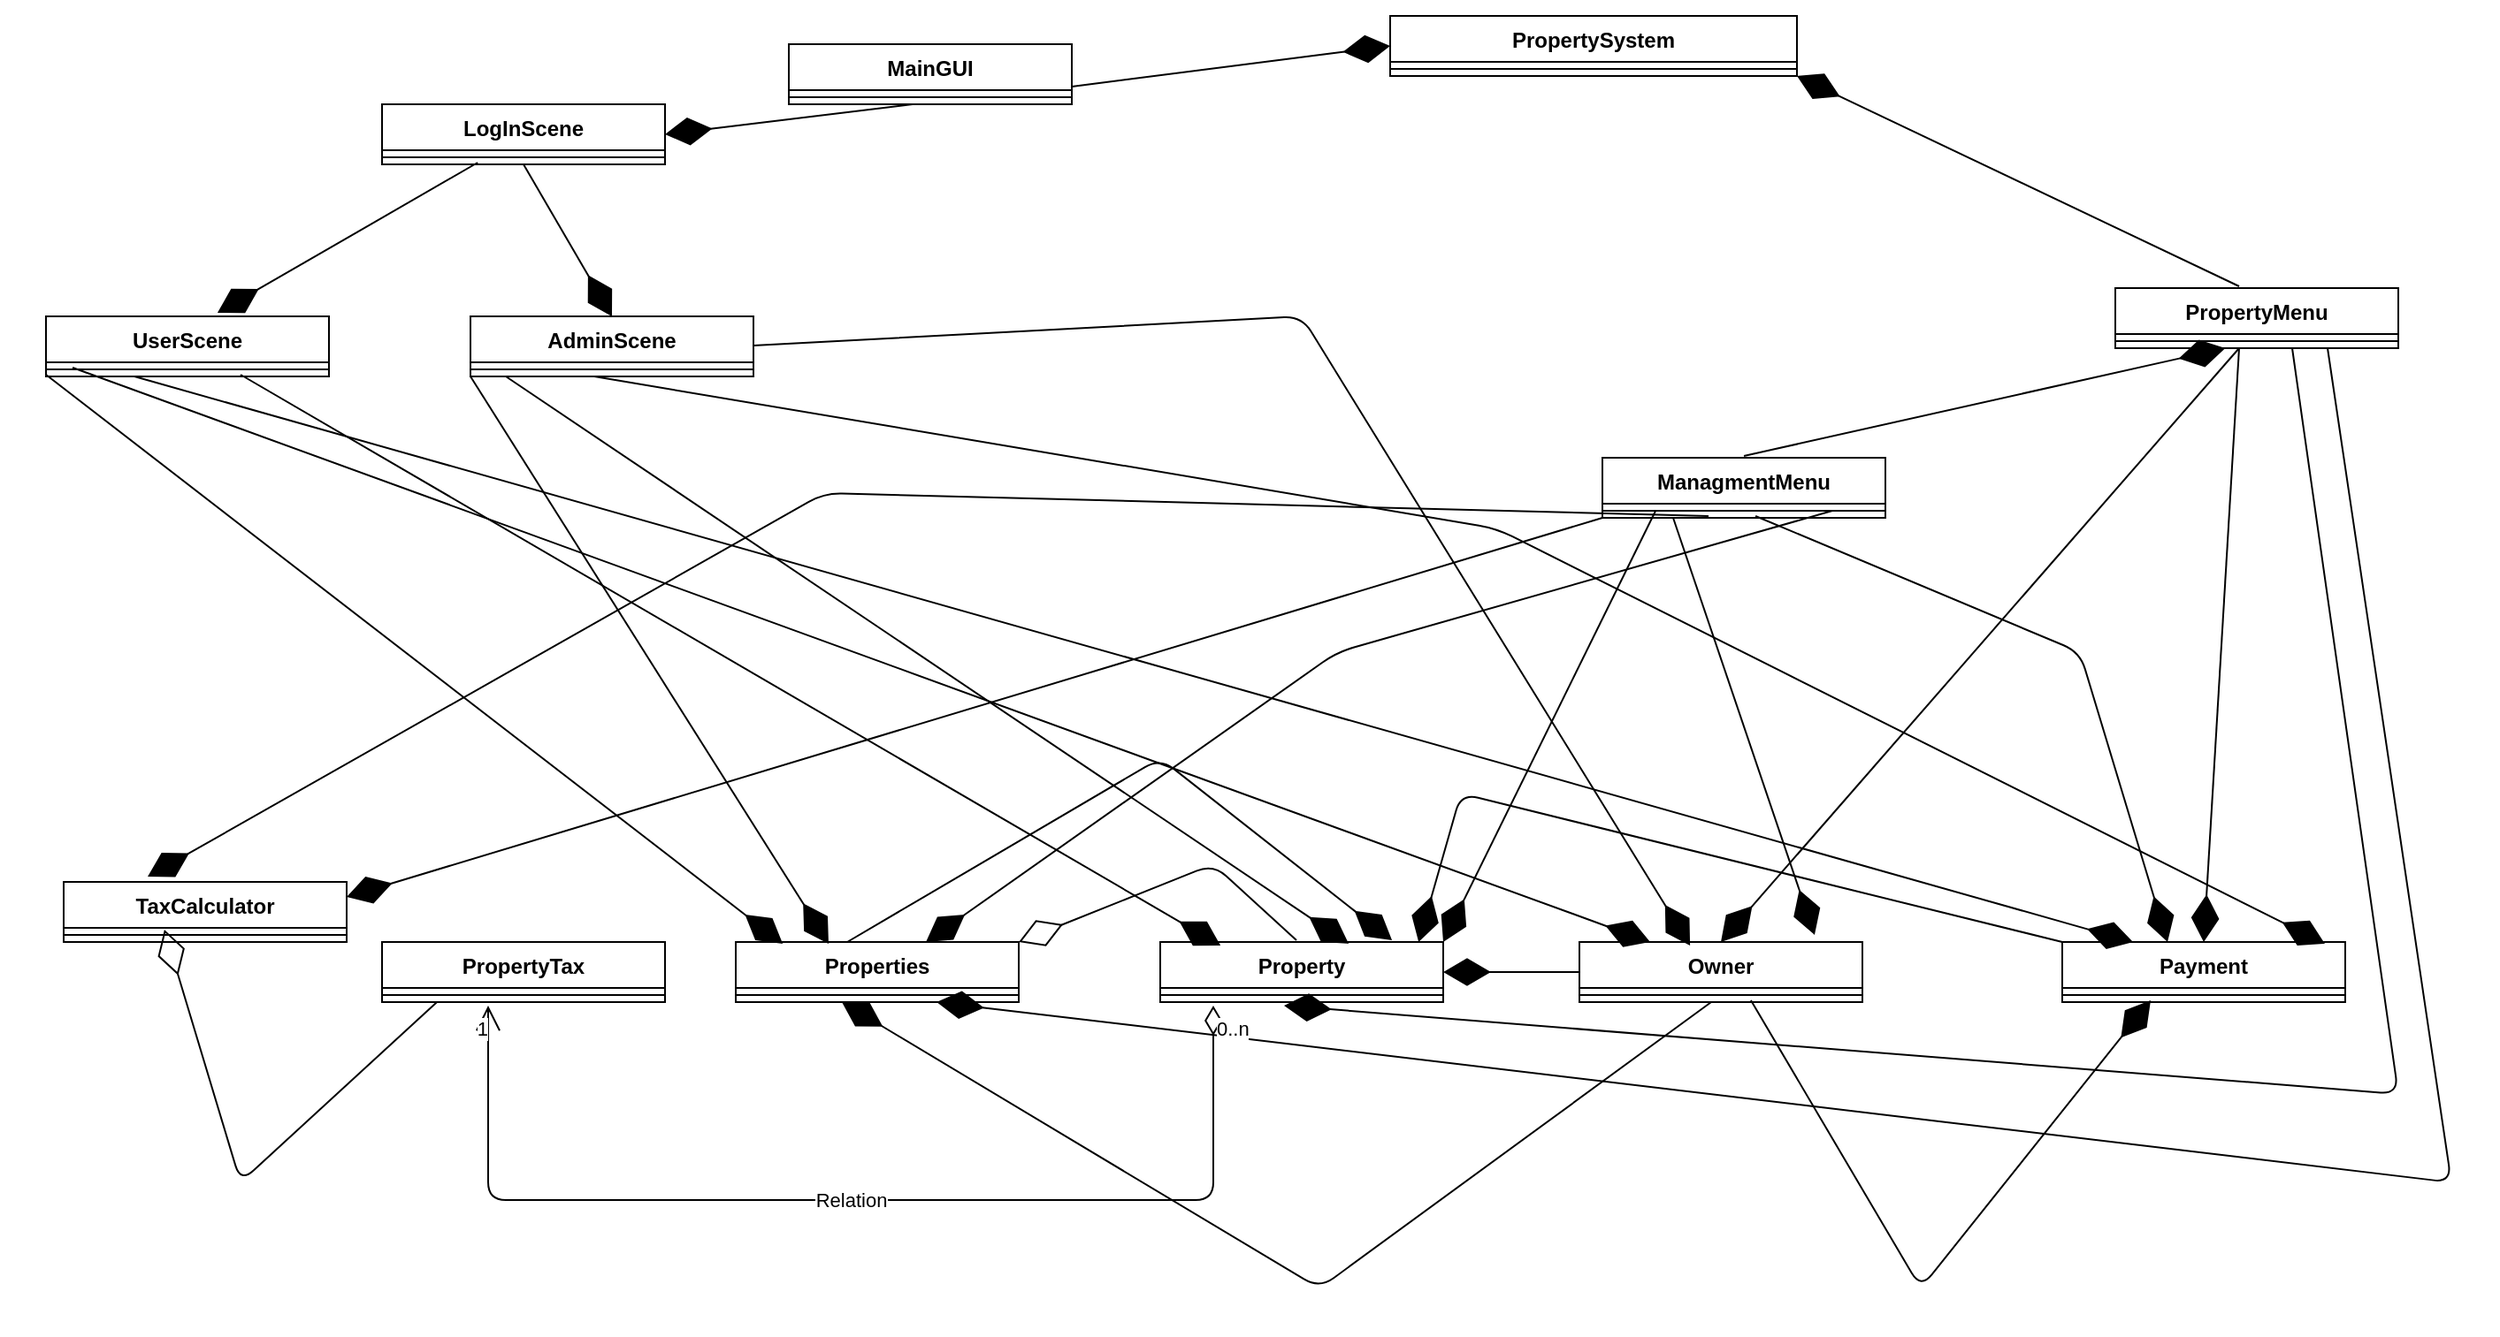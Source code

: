 <mxfile version="13.7.9" type="device"><diagram name="Page-1" id="929967ad-93f9-6ef4-fab6-5d389245f69c"><mxGraphModel dx="3135.5" dy="764" grid="1" gridSize="10" guides="1" tooltips="1" connect="1" arrows="1" fold="1" page="1" pageScale="1.5" pageWidth="1169" pageHeight="826" background="none" math="0" shadow="0"><root><mxCell id="0" style=";html=1;"/><mxCell id="1" style=";html=1;" parent="0"/><mxCell id="oKnemLem4CL_XWiPOpRY-87" value="PropertySystem" style="swimlane;fontStyle=1;align=center;verticalAlign=top;childLayout=stackLayout;horizontal=1;startSize=26;horizontalStack=0;resizeParent=1;resizeParentMax=0;resizeLast=0;collapsible=1;marginBottom=0;" vertex="1" parent="1"><mxGeometry x="770" y="20" width="230" height="34" as="geometry"/></mxCell><mxCell id="oKnemLem4CL_XWiPOpRY-88" value="" style="line;strokeWidth=1;fillColor=none;align=left;verticalAlign=middle;spacingTop=-1;spacingLeft=3;spacingRight=3;rotatable=0;labelPosition=right;points=[];portConstraint=eastwest;" vertex="1" parent="oKnemLem4CL_XWiPOpRY-87"><mxGeometry y="26" width="230" height="8" as="geometry"/></mxCell><mxCell id="oKnemLem4CL_XWiPOpRY-85" value="ManagmentMenu" style="swimlane;fontStyle=1;align=center;verticalAlign=top;childLayout=stackLayout;horizontal=1;startSize=26;horizontalStack=0;resizeParent=1;resizeParentMax=0;resizeLast=0;collapsible=1;marginBottom=0;" vertex="1" parent="1"><mxGeometry x="890" y="270" width="160" height="34" as="geometry"/></mxCell><mxCell id="oKnemLem4CL_XWiPOpRY-86" value="" style="line;strokeWidth=1;fillColor=none;align=left;verticalAlign=middle;spacingTop=-1;spacingLeft=3;spacingRight=3;rotatable=0;labelPosition=right;points=[];portConstraint=eastwest;" vertex="1" parent="oKnemLem4CL_XWiPOpRY-85"><mxGeometry y="26" width="160" height="8" as="geometry"/></mxCell><mxCell id="oKnemLem4CL_XWiPOpRY-122" value="" style="endArrow=diamondThin;endFill=1;endSize=24;html=1;entryX=0.831;entryY=-0.118;entryDx=0;entryDy=0;entryPerimeter=0;" edge="1" parent="oKnemLem4CL_XWiPOpRY-85" target="oKnemLem4CL_XWiPOpRY-75"><mxGeometry width="160" relative="1" as="geometry"><mxPoint x="40" y="34" as="sourcePoint"/><mxPoint x="200" y="34" as="targetPoint"/></mxGeometry></mxCell><mxCell id="oKnemLem4CL_XWiPOpRY-123" value="" style="endArrow=diamondThin;endFill=1;endSize=24;html=1;entryX=0.297;entryY=-0.088;entryDx=0;entryDy=0;entryPerimeter=0;" edge="1" parent="oKnemLem4CL_XWiPOpRY-85" target="oKnemLem4CL_XWiPOpRY-71"><mxGeometry width="160" relative="1" as="geometry"><mxPoint x="60" y="33" as="sourcePoint"/><mxPoint x="220" y="33" as="targetPoint"/><Array as="points"><mxPoint x="-440" y="20"/></Array></mxGeometry></mxCell><mxCell id="oKnemLem4CL_XWiPOpRY-71" value="TaxCalculator" style="swimlane;fontStyle=1;align=center;verticalAlign=top;childLayout=stackLayout;horizontal=1;startSize=26;horizontalStack=0;resizeParent=1;resizeParentMax=0;resizeLast=0;collapsible=1;marginBottom=0;" vertex="1" parent="1"><mxGeometry x="20" y="510" width="160" height="34" as="geometry"/></mxCell><mxCell id="oKnemLem4CL_XWiPOpRY-72" value="" style="line;strokeWidth=1;fillColor=none;align=left;verticalAlign=middle;spacingTop=-1;spacingLeft=3;spacingRight=3;rotatable=0;labelPosition=right;points=[];portConstraint=eastwest;" vertex="1" parent="oKnemLem4CL_XWiPOpRY-71"><mxGeometry y="26" width="160" height="8" as="geometry"/></mxCell><mxCell id="oKnemLem4CL_XWiPOpRY-81" value="Properties" style="swimlane;fontStyle=1;align=center;verticalAlign=top;childLayout=stackLayout;horizontal=1;startSize=26;horizontalStack=0;resizeParent=1;resizeParentMax=0;resizeLast=0;collapsible=1;marginBottom=0;" vertex="1" parent="1"><mxGeometry x="400" y="544" width="160" height="34" as="geometry"/></mxCell><mxCell id="oKnemLem4CL_XWiPOpRY-82" value="" style="line;strokeWidth=1;fillColor=none;align=left;verticalAlign=middle;spacingTop=-1;spacingLeft=3;spacingRight=3;rotatable=0;labelPosition=right;points=[];portConstraint=eastwest;" vertex="1" parent="oKnemLem4CL_XWiPOpRY-81"><mxGeometry y="26" width="160" height="8" as="geometry"/></mxCell><mxCell id="oKnemLem4CL_XWiPOpRY-73" value="PropertyTax" style="swimlane;fontStyle=1;align=center;verticalAlign=top;childLayout=stackLayout;horizontal=1;startSize=26;horizontalStack=0;resizeParent=1;resizeParentMax=0;resizeLast=0;collapsible=1;marginBottom=0;" vertex="1" parent="1"><mxGeometry x="200" y="544" width="160" height="34" as="geometry"/></mxCell><mxCell id="oKnemLem4CL_XWiPOpRY-74" value="" style="line;strokeWidth=1;fillColor=none;align=left;verticalAlign=middle;spacingTop=-1;spacingLeft=3;spacingRight=3;rotatable=0;labelPosition=right;points=[];portConstraint=eastwest;" vertex="1" parent="oKnemLem4CL_XWiPOpRY-73"><mxGeometry y="26" width="160" height="8" as="geometry"/></mxCell><mxCell id="oKnemLem4CL_XWiPOpRY-77" value="Payment&#10;" style="swimlane;fontStyle=1;align=center;verticalAlign=top;childLayout=stackLayout;horizontal=1;startSize=26;horizontalStack=0;resizeParent=1;resizeParentMax=0;resizeLast=0;collapsible=1;marginBottom=0;" vertex="1" parent="1"><mxGeometry x="1150" y="544" width="160" height="34" as="geometry"/></mxCell><mxCell id="oKnemLem4CL_XWiPOpRY-78" value="" style="line;strokeWidth=1;fillColor=none;align=left;verticalAlign=middle;spacingTop=-1;spacingLeft=3;spacingRight=3;rotatable=0;labelPosition=right;points=[];portConstraint=eastwest;" vertex="1" parent="oKnemLem4CL_XWiPOpRY-77"><mxGeometry y="26" width="160" height="8" as="geometry"/></mxCell><mxCell id="oKnemLem4CL_XWiPOpRY-75" value="Owner" style="swimlane;fontStyle=1;align=center;verticalAlign=top;childLayout=stackLayout;horizontal=1;startSize=26;horizontalStack=0;resizeParent=1;resizeParentMax=0;resizeLast=0;collapsible=1;marginBottom=0;" vertex="1" parent="1"><mxGeometry x="877" y="544" width="160" height="34" as="geometry"/></mxCell><mxCell id="oKnemLem4CL_XWiPOpRY-76" value="" style="line;strokeWidth=1;fillColor=none;align=left;verticalAlign=middle;spacingTop=-1;spacingLeft=3;spacingRight=3;rotatable=0;labelPosition=right;points=[];portConstraint=eastwest;" vertex="1" parent="oKnemLem4CL_XWiPOpRY-75"><mxGeometry y="26" width="160" height="8" as="geometry"/></mxCell><mxCell id="oKnemLem4CL_XWiPOpRY-79" value="Property" style="swimlane;fontStyle=1;align=center;verticalAlign=top;childLayout=stackLayout;horizontal=1;startSize=26;horizontalStack=0;resizeParent=1;resizeParentMax=0;resizeLast=0;collapsible=1;marginBottom=0;" vertex="1" parent="1"><mxGeometry x="640" y="544" width="160" height="34" as="geometry"/></mxCell><mxCell id="oKnemLem4CL_XWiPOpRY-80" value="" style="line;strokeWidth=1;fillColor=none;align=left;verticalAlign=middle;spacingTop=-1;spacingLeft=3;spacingRight=3;rotatable=0;labelPosition=right;points=[];portConstraint=eastwest;" vertex="1" parent="oKnemLem4CL_XWiPOpRY-79"><mxGeometry y="26" width="160" height="8" as="geometry"/></mxCell><mxCell id="oKnemLem4CL_XWiPOpRY-89" value="" style="endArrow=diamondThin;endFill=1;endSize=24;html=1;entryX=1;entryY=1;entryDx=0;entryDy=0;" edge="1" parent="1" target="oKnemLem4CL_XWiPOpRY-87"><mxGeometry width="160" relative="1" as="geometry"><mxPoint x="1250" y="173" as="sourcePoint"/><mxPoint x="1410" y="173" as="targetPoint"/></mxGeometry></mxCell><mxCell id="oKnemLem4CL_XWiPOpRY-83" value="PropertyMenu" style="swimlane;fontStyle=1;align=center;verticalAlign=top;childLayout=stackLayout;horizontal=1;startSize=26;horizontalStack=0;resizeParent=1;resizeParentMax=0;resizeLast=0;collapsible=1;marginBottom=0;" vertex="1" parent="1"><mxGeometry x="1180" y="174" width="160" height="34" as="geometry"/></mxCell><mxCell id="oKnemLem4CL_XWiPOpRY-84" value="" style="line;strokeWidth=1;fillColor=none;align=left;verticalAlign=middle;spacingTop=-1;spacingLeft=3;spacingRight=3;rotatable=0;labelPosition=right;points=[];portConstraint=eastwest;" vertex="1" parent="oKnemLem4CL_XWiPOpRY-83"><mxGeometry y="26" width="160" height="8" as="geometry"/></mxCell><mxCell id="oKnemLem4CL_XWiPOpRY-90" value="" style="endArrow=diamondThin;endFill=1;endSize=24;html=1;" edge="1" parent="1" target="oKnemLem4CL_XWiPOpRY-84"><mxGeometry width="160" relative="1" as="geometry"><mxPoint x="970" y="269" as="sourcePoint"/><mxPoint x="1130" y="269" as="targetPoint"/></mxGeometry></mxCell><mxCell id="oKnemLem4CL_XWiPOpRY-91" value="" style="endArrow=diamondThin;endFill=1;endSize=24;html=1;entryX=0.5;entryY=0;entryDx=0;entryDy=0;" edge="1" parent="1" target="oKnemLem4CL_XWiPOpRY-75"><mxGeometry width="160" relative="1" as="geometry"><mxPoint x="1250" y="208" as="sourcePoint"/><mxPoint x="1410" y="208" as="targetPoint"/></mxGeometry></mxCell><mxCell id="oKnemLem4CL_XWiPOpRY-92" value="" style="endArrow=diamondThin;endFill=1;endSize=24;html=1;entryX=0.5;entryY=0;entryDx=0;entryDy=0;" edge="1" parent="1" target="oKnemLem4CL_XWiPOpRY-77"><mxGeometry width="160" relative="1" as="geometry"><mxPoint x="1250" y="208" as="sourcePoint"/><mxPoint x="1410" y="208" as="targetPoint"/></mxGeometry></mxCell><mxCell id="oKnemLem4CL_XWiPOpRY-93" value="" style="endArrow=diamondThin;endFill=1;endSize=24;html=1;" edge="1" parent="1"><mxGeometry width="160" relative="1" as="geometry"><mxPoint x="1280" y="208" as="sourcePoint"/><mxPoint x="710" y="580" as="targetPoint"/><Array as="points"><mxPoint x="1340" y="630"/></Array></mxGeometry></mxCell><mxCell id="oKnemLem4CL_XWiPOpRY-95" value="" style="endArrow=diamondThin;endFill=0;endSize=24;html=1;entryX=1;entryY=0;entryDx=0;entryDy=0;" edge="1" parent="1" target="oKnemLem4CL_XWiPOpRY-81"><mxGeometry width="160" relative="1" as="geometry"><mxPoint x="717" y="543" as="sourcePoint"/><mxPoint x="690" y="450" as="targetPoint"/><Array as="points"><mxPoint x="670" y="500"/></Array></mxGeometry></mxCell><mxCell id="oKnemLem4CL_XWiPOpRY-96" value="" style="endArrow=diamondThin;endFill=1;endSize=24;html=1;" edge="1" parent="1" target="oKnemLem4CL_XWiPOpRY-82"><mxGeometry width="160" relative="1" as="geometry"><mxPoint x="1300" y="208" as="sourcePoint"/><mxPoint x="1450" y="750" as="targetPoint"/><Array as="points"><mxPoint x="1370" y="680"/></Array></mxGeometry></mxCell><mxCell id="oKnemLem4CL_XWiPOpRY-97" value="" style="endArrow=diamondThin;endFill=1;endSize=24;html=1;exitX=0;exitY=0.5;exitDx=0;exitDy=0;entryX=1;entryY=0.5;entryDx=0;entryDy=0;" edge="1" parent="1" source="oKnemLem4CL_XWiPOpRY-75" target="oKnemLem4CL_XWiPOpRY-79"><mxGeometry width="160" relative="1" as="geometry"><mxPoint x="770" y="460" as="sourcePoint"/><mxPoint x="930" y="460" as="targetPoint"/></mxGeometry></mxCell><mxCell id="oKnemLem4CL_XWiPOpRY-98" value="" style="endArrow=diamondThin;endFill=1;endSize=24;html=1;exitX=0;exitY=0;exitDx=0;exitDy=0;entryX=0.913;entryY=0;entryDx=0;entryDy=0;entryPerimeter=0;" edge="1" parent="1" source="oKnemLem4CL_XWiPOpRY-77" target="oKnemLem4CL_XWiPOpRY-79"><mxGeometry width="160" relative="1" as="geometry"><mxPoint x="1020" y="490" as="sourcePoint"/><mxPoint x="470" y="440" as="targetPoint"/><Array as="points"><mxPoint x="810" y="460"/></Array></mxGeometry></mxCell><mxCell id="oKnemLem4CL_XWiPOpRY-100" value="Relation" style="endArrow=open;html=1;endSize=12;startArrow=diamondThin;startSize=14;startFill=0;edgeStyle=orthogonalEdgeStyle;" edge="1" parent="1"><mxGeometry relative="1" as="geometry"><mxPoint x="670" y="580" as="sourcePoint"/><mxPoint x="260" y="580" as="targetPoint"/><Array as="points"><mxPoint x="670" y="690"/></Array></mxGeometry></mxCell><mxCell id="oKnemLem4CL_XWiPOpRY-101" value="0..n" style="edgeLabel;resizable=0;html=1;align=left;verticalAlign=top;" connectable="0" vertex="1" parent="oKnemLem4CL_XWiPOpRY-100"><mxGeometry x="-1" relative="1" as="geometry"/></mxCell><mxCell id="oKnemLem4CL_XWiPOpRY-102" value="1" style="edgeLabel;resizable=0;html=1;align=right;verticalAlign=top;" connectable="0" vertex="1" parent="oKnemLem4CL_XWiPOpRY-100"><mxGeometry x="1" relative="1" as="geometry"/></mxCell><mxCell id="oKnemLem4CL_XWiPOpRY-103" value="" style="endArrow=diamondThin;endFill=1;endSize=24;html=1;exitX=0.394;exitY=0;exitDx=0;exitDy=0;exitPerimeter=0;entryX=0.819;entryY=-0.029;entryDx=0;entryDy=0;entryPerimeter=0;" edge="1" parent="1" source="oKnemLem4CL_XWiPOpRY-81" target="oKnemLem4CL_XWiPOpRY-79"><mxGeometry width="160" relative="1" as="geometry"><mxPoint x="420" y="470" as="sourcePoint"/><mxPoint x="690" y="460" as="targetPoint"/><Array as="points"><mxPoint x="640" y="440"/></Array></mxGeometry></mxCell><mxCell id="oKnemLem4CL_XWiPOpRY-104" value="" style="endArrow=diamondThin;endFill=1;endSize=24;html=1;" edge="1" parent="1" source="oKnemLem4CL_XWiPOpRY-76"><mxGeometry width="160" relative="1" as="geometry"><mxPoint x="860" y="680" as="sourcePoint"/><mxPoint x="460" y="578" as="targetPoint"/><Array as="points"><mxPoint x="730" y="740"/></Array></mxGeometry></mxCell><mxCell id="oKnemLem4CL_XWiPOpRY-105" value="" style="endArrow=diamondThin;endFill=1;endSize=24;html=1;exitX=0.606;exitY=0.875;exitDx=0;exitDy=0;exitPerimeter=0;" edge="1" parent="1" source="oKnemLem4CL_XWiPOpRY-76"><mxGeometry width="160" relative="1" as="geometry"><mxPoint x="950" y="680" as="sourcePoint"/><mxPoint x="1200" y="577" as="targetPoint"/><Array as="points"><mxPoint x="1070" y="740"/></Array></mxGeometry></mxCell><mxCell id="oKnemLem4CL_XWiPOpRY-106" value="" style="endArrow=diamondThin;endFill=0;endSize=24;html=1;exitX=0.194;exitY=1;exitDx=0;exitDy=0;exitPerimeter=0;entryX=0.356;entryY=0.125;entryDx=0;entryDy=0;entryPerimeter=0;" edge="1" parent="1" source="oKnemLem4CL_XWiPOpRY-74" target="oKnemLem4CL_XWiPOpRY-72"><mxGeometry width="160" relative="1" as="geometry"><mxPoint x="207" y="653" as="sourcePoint"/><mxPoint x="80" y="550" as="targetPoint"/><Array as="points"><mxPoint x="120" y="680"/></Array></mxGeometry></mxCell><mxCell id="oKnemLem4CL_XWiPOpRY-67" value="LogInScene" style="swimlane;fontStyle=1;align=center;verticalAlign=top;childLayout=stackLayout;horizontal=1;startSize=26;horizontalStack=0;resizeParent=1;resizeParentMax=0;resizeLast=0;collapsible=1;marginBottom=0;" vertex="1" parent="1"><mxGeometry x="200" y="70" width="160" height="34" as="geometry"/></mxCell><mxCell id="oKnemLem4CL_XWiPOpRY-68" value="" style="line;strokeWidth=1;fillColor=none;align=left;verticalAlign=middle;spacingTop=-1;spacingLeft=3;spacingRight=3;rotatable=0;labelPosition=right;points=[];portConstraint=eastwest;" vertex="1" parent="oKnemLem4CL_XWiPOpRY-67"><mxGeometry y="26" width="160" height="8" as="geometry"/></mxCell><mxCell id="oKnemLem4CL_XWiPOpRY-110" value="" style="endArrow=diamondThin;endFill=1;endSize=24;html=1;entryX=0.5;entryY=0;entryDx=0;entryDy=0;" edge="1" parent="oKnemLem4CL_XWiPOpRY-67" target="oKnemLem4CL_XWiPOpRY-65"><mxGeometry width="160" relative="1" as="geometry"><mxPoint x="80" y="34" as="sourcePoint"/><mxPoint x="240" y="34" as="targetPoint"/></mxGeometry></mxCell><mxCell id="oKnemLem4CL_XWiPOpRY-65" value="AdminScene" style="swimlane;fontStyle=1;align=center;verticalAlign=top;childLayout=stackLayout;horizontal=1;startSize=26;horizontalStack=0;resizeParent=1;resizeParentMax=0;resizeLast=0;collapsible=1;marginBottom=0;" vertex="1" parent="1"><mxGeometry x="250" y="190" width="160" height="34" as="geometry"/></mxCell><mxCell id="oKnemLem4CL_XWiPOpRY-66" value="" style="line;strokeWidth=1;fillColor=none;align=left;verticalAlign=middle;spacingTop=-1;spacingLeft=3;spacingRight=3;rotatable=0;labelPosition=right;points=[];portConstraint=eastwest;" vertex="1" parent="oKnemLem4CL_XWiPOpRY-65"><mxGeometry y="26" width="160" height="8" as="geometry"/></mxCell><mxCell id="oKnemLem4CL_XWiPOpRY-116" value="" style="endArrow=diamondThin;endFill=1;endSize=24;html=1;entryX=0.328;entryY=0.029;entryDx=0;entryDy=0;entryPerimeter=0;" edge="1" parent="oKnemLem4CL_XWiPOpRY-65" target="oKnemLem4CL_XWiPOpRY-81"><mxGeometry width="160" relative="1" as="geometry"><mxPoint y="34" as="sourcePoint"/><mxPoint x="160" y="34" as="targetPoint"/></mxGeometry></mxCell><mxCell id="oKnemLem4CL_XWiPOpRY-117" value="" style="endArrow=diamondThin;endFill=1;endSize=24;html=1;entryX=0.666;entryY=0.029;entryDx=0;entryDy=0;entryPerimeter=0;" edge="1" parent="oKnemLem4CL_XWiPOpRY-65" target="oKnemLem4CL_XWiPOpRY-79"><mxGeometry width="160" relative="1" as="geometry"><mxPoint x="20" y="34" as="sourcePoint"/><mxPoint x="180" y="34" as="targetPoint"/></mxGeometry></mxCell><mxCell id="oKnemLem4CL_XWiPOpRY-63" value="UserScene" style="swimlane;fontStyle=1;align=center;verticalAlign=top;childLayout=stackLayout;horizontal=1;startSize=26;horizontalStack=0;resizeParent=1;resizeParentMax=0;resizeLast=0;collapsible=1;marginBottom=0;" vertex="1" parent="1"><mxGeometry x="10" y="190" width="160" height="34" as="geometry"/></mxCell><mxCell id="oKnemLem4CL_XWiPOpRY-64" value="" style="line;strokeWidth=1;fillColor=none;align=left;verticalAlign=middle;spacingTop=-1;spacingLeft=3;spacingRight=3;rotatable=0;labelPosition=right;points=[];portConstraint=eastwest;" vertex="1" parent="oKnemLem4CL_XWiPOpRY-63"><mxGeometry y="26" width="160" height="8" as="geometry"/></mxCell><mxCell id="oKnemLem4CL_XWiPOpRY-113" value="" style="endArrow=diamondThin;endFill=1;endSize=24;html=1;entryX=0.25;entryY=0;entryDx=0;entryDy=0;" edge="1" parent="oKnemLem4CL_XWiPOpRY-63" target="oKnemLem4CL_XWiPOpRY-77"><mxGeometry width="160" relative="1" as="geometry"><mxPoint x="50" y="34" as="sourcePoint"/><mxPoint x="210" y="34" as="targetPoint"/></mxGeometry></mxCell><mxCell id="oKnemLem4CL_XWiPOpRY-115" value="" style="endArrow=diamondThin;endFill=1;endSize=24;html=1;entryX=0.166;entryY=0.029;entryDx=0;entryDy=0;entryPerimeter=0;" edge="1" parent="oKnemLem4CL_XWiPOpRY-63" target="oKnemLem4CL_XWiPOpRY-81"><mxGeometry width="160" relative="1" as="geometry"><mxPoint y="33" as="sourcePoint"/><mxPoint x="160" y="33" as="targetPoint"/></mxGeometry></mxCell><mxCell id="oKnemLem4CL_XWiPOpRY-108" value="" style="endArrow=diamondThin;endFill=1;endSize=24;html=1;entryX=1;entryY=0.5;entryDx=0;entryDy=0;" edge="1" parent="1" target="oKnemLem4CL_XWiPOpRY-67"><mxGeometry width="160" relative="1" as="geometry"><mxPoint x="500" y="70" as="sourcePoint"/><mxPoint x="630" y="270" as="targetPoint"/></mxGeometry></mxCell><mxCell id="oKnemLem4CL_XWiPOpRY-69" value="MainGUI" style="swimlane;fontStyle=1;align=center;verticalAlign=top;childLayout=stackLayout;horizontal=1;startSize=26;horizontalStack=0;resizeParent=1;resizeParentMax=0;resizeLast=0;collapsible=1;marginBottom=0;" vertex="1" parent="1"><mxGeometry x="430" y="36" width="160" height="34" as="geometry"/></mxCell><mxCell id="oKnemLem4CL_XWiPOpRY-70" value="" style="line;strokeWidth=1;fillColor=none;align=left;verticalAlign=middle;spacingTop=-1;spacingLeft=3;spacingRight=3;rotatable=0;labelPosition=right;points=[];portConstraint=eastwest;" vertex="1" parent="oKnemLem4CL_XWiPOpRY-69"><mxGeometry y="26" width="160" height="8" as="geometry"/></mxCell><mxCell id="oKnemLem4CL_XWiPOpRY-109" value="" style="endArrow=diamondThin;endFill=1;endSize=24;html=1;exitX=0.338;exitY=0.875;exitDx=0;exitDy=0;exitPerimeter=0;entryX=0.606;entryY=-0.059;entryDx=0;entryDy=0;entryPerimeter=0;" edge="1" parent="1" source="oKnemLem4CL_XWiPOpRY-68" target="oKnemLem4CL_XWiPOpRY-63"><mxGeometry width="160" relative="1" as="geometry"><mxPoint x="250" y="110" as="sourcePoint"/><mxPoint x="410" y="110" as="targetPoint"/></mxGeometry></mxCell><mxCell id="oKnemLem4CL_XWiPOpRY-111" value="" style="endArrow=diamondThin;endFill=1;endSize=24;html=1;entryX=0;entryY=0.5;entryDx=0;entryDy=0;" edge="1" parent="1" target="oKnemLem4CL_XWiPOpRY-87"><mxGeometry width="160" relative="1" as="geometry"><mxPoint x="590" y="60" as="sourcePoint"/><mxPoint x="750" y="60" as="targetPoint"/></mxGeometry></mxCell><mxCell id="oKnemLem4CL_XWiPOpRY-112" value="" style="endArrow=diamondThin;endFill=1;endSize=24;html=1;entryX=0.25;entryY=0;entryDx=0;entryDy=0;exitX=0.094;exitY=0.375;exitDx=0;exitDy=0;exitPerimeter=0;" edge="1" parent="1" source="oKnemLem4CL_XWiPOpRY-64" target="oKnemLem4CL_XWiPOpRY-75"><mxGeometry width="160" relative="1" as="geometry"><mxPoint x="30" y="230" as="sourcePoint"/><mxPoint x="150" y="270" as="targetPoint"/></mxGeometry></mxCell><mxCell id="oKnemLem4CL_XWiPOpRY-114" value="" style="endArrow=diamondThin;endFill=1;endSize=24;html=1;entryX=0.213;entryY=0.059;entryDx=0;entryDy=0;entryPerimeter=0;" edge="1" parent="1" target="oKnemLem4CL_XWiPOpRY-79"><mxGeometry width="160" relative="1" as="geometry"><mxPoint x="120" y="223" as="sourcePoint"/><mxPoint x="280" y="223" as="targetPoint"/></mxGeometry></mxCell><mxCell id="oKnemLem4CL_XWiPOpRY-118" value="" style="endArrow=diamondThin;endFill=1;endSize=24;html=1;entryX=0.928;entryY=0.029;entryDx=0;entryDy=0;entryPerimeter=0;" edge="1" parent="1" target="oKnemLem4CL_XWiPOpRY-77"><mxGeometry width="160" relative="1" as="geometry"><mxPoint x="320" y="224" as="sourcePoint"/><mxPoint x="480" y="224" as="targetPoint"/><Array as="points"><mxPoint x="830" y="310"/></Array></mxGeometry></mxCell><mxCell id="oKnemLem4CL_XWiPOpRY-119" value="" style="endArrow=diamondThin;endFill=1;endSize=24;html=1;entryX=0.391;entryY=0.059;entryDx=0;entryDy=0;entryPerimeter=0;" edge="1" parent="1" target="oKnemLem4CL_XWiPOpRY-75"><mxGeometry width="160" relative="1" as="geometry"><mxPoint x="410" y="206.5" as="sourcePoint"/><mxPoint x="570" y="206.5" as="targetPoint"/><Array as="points"><mxPoint x="720" y="190"/></Array></mxGeometry></mxCell><mxCell id="oKnemLem4CL_XWiPOpRY-120" value="" style="endArrow=diamondThin;endFill=1;endSize=24;html=1;exitX=0;exitY=1;exitDx=0;exitDy=0;entryX=1;entryY=0.25;entryDx=0;entryDy=0;" edge="1" parent="1" source="oKnemLem4CL_XWiPOpRY-85" target="oKnemLem4CL_XWiPOpRY-71"><mxGeometry width="160" relative="1" as="geometry"><mxPoint x="920" y="340" as="sourcePoint"/><mxPoint x="1080" y="340" as="targetPoint"/></mxGeometry></mxCell><mxCell id="oKnemLem4CL_XWiPOpRY-121" value="" style="endArrow=diamondThin;endFill=1;endSize=24;html=1;exitX=0.188;exitY=0.5;exitDx=0;exitDy=0;exitPerimeter=0;entryX=1;entryY=0;entryDx=0;entryDy=0;" edge="1" parent="1" source="oKnemLem4CL_XWiPOpRY-86" target="oKnemLem4CL_XWiPOpRY-79"><mxGeometry width="160" relative="1" as="geometry"><mxPoint x="920" y="310" as="sourcePoint"/><mxPoint x="1090" y="330" as="targetPoint"/></mxGeometry></mxCell><mxCell id="oKnemLem4CL_XWiPOpRY-124" value="" style="endArrow=diamondThin;endFill=1;endSize=24;html=1;entryX=0.372;entryY=0;entryDx=0;entryDy=0;entryPerimeter=0;exitX=0.541;exitY=0.875;exitDx=0;exitDy=0;exitPerimeter=0;" edge="1" parent="1" source="oKnemLem4CL_XWiPOpRY-86" target="oKnemLem4CL_XWiPOpRY-77"><mxGeometry width="160" relative="1" as="geometry"><mxPoint x="980" y="310" as="sourcePoint"/><mxPoint x="1160" y="330" as="targetPoint"/><Array as="points"><mxPoint x="1160" y="380"/></Array></mxGeometry></mxCell><mxCell id="oKnemLem4CL_XWiPOpRY-125" value="" style="endArrow=diamondThin;endFill=1;endSize=24;html=1;entryX=0.672;entryY=0;entryDx=0;entryDy=0;entryPerimeter=0;" edge="1" parent="1" target="oKnemLem4CL_XWiPOpRY-81"><mxGeometry width="160" relative="1" as="geometry"><mxPoint x="1020" y="300" as="sourcePoint"/><mxPoint x="1180" y="300" as="targetPoint"/><Array as="points"><mxPoint x="740" y="380"/></Array></mxGeometry></mxCell></root></mxGraphModel></diagram></mxfile>